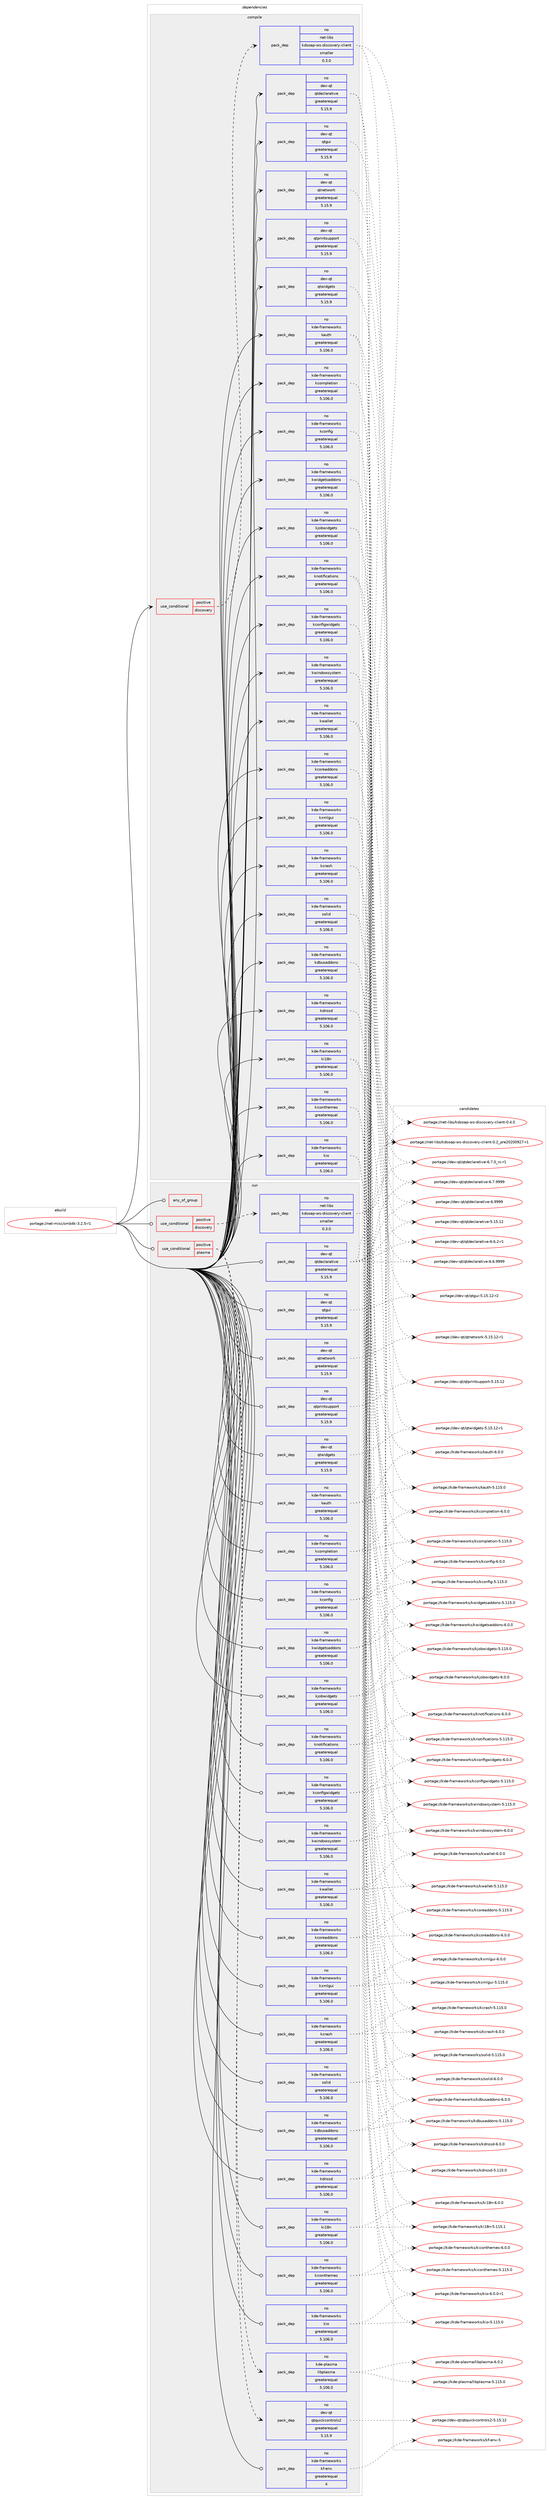 digraph prolog {

# *************
# Graph options
# *************

newrank=true;
concentrate=true;
compound=true;
graph [rankdir=LR,fontname=Helvetica,fontsize=10,ranksep=1.5];#, ranksep=2.5, nodesep=0.2];
edge  [arrowhead=vee];
node  [fontname=Helvetica,fontsize=10];

# **********
# The ebuild
# **********

subgraph cluster_leftcol {
color=gray;
rank=same;
label=<<i>ebuild</i>>;
id [label="portage://net-misc/smb4k-3.2.5-r1", color=red, width=4, href="../net-misc/smb4k-3.2.5-r1.svg"];
}

# ****************
# The dependencies
# ****************

subgraph cluster_midcol {
color=gray;
label=<<i>dependencies</i>>;
subgraph cluster_compile {
fillcolor="#eeeeee";
style=filled;
label=<<i>compile</i>>;
subgraph cond1598 {
dependency2333 [label=<<TABLE BORDER="0" CELLBORDER="1" CELLSPACING="0" CELLPADDING="4"><TR><TD ROWSPAN="3" CELLPADDING="10">use_conditional</TD></TR><TR><TD>positive</TD></TR><TR><TD>discovery</TD></TR></TABLE>>, shape=none, color=red];
# *** BEGIN UNKNOWN DEPENDENCY TYPE (TODO) ***
# dependency2333 -> package_dependency(portage://net-misc/smb4k-3.2.5-r1,install,no,net-libs,kdsoap,none,[,,],any_same_slot,[use(enable(qt5),positive)])
# *** END UNKNOWN DEPENDENCY TYPE (TODO) ***

subgraph pack699 {
dependency2334 [label=<<TABLE BORDER="0" CELLBORDER="1" CELLSPACING="0" CELLPADDING="4" WIDTH="220"><TR><TD ROWSPAN="6" CELLPADDING="30">pack_dep</TD></TR><TR><TD WIDTH="110">no</TD></TR><TR><TD>net-libs</TD></TR><TR><TD>kdsoap-ws-discovery-client</TD></TR><TR><TD>smaller</TD></TR><TR><TD>0.3.0</TD></TR></TABLE>>, shape=none, color=blue];
}
dependency2333:e -> dependency2334:w [weight=20,style="dashed",arrowhead="vee"];
}
id:e -> dependency2333:w [weight=20,style="solid",arrowhead="vee"];
# *** BEGIN UNKNOWN DEPENDENCY TYPE (TODO) ***
# id -> package_dependency(portage://net-misc/smb4k-3.2.5-r1,install,no,dev-qt,qtcore,none,[,,],[slot(5)],[])
# *** END UNKNOWN DEPENDENCY TYPE (TODO) ***

subgraph pack700 {
dependency2335 [label=<<TABLE BORDER="0" CELLBORDER="1" CELLSPACING="0" CELLPADDING="4" WIDTH="220"><TR><TD ROWSPAN="6" CELLPADDING="30">pack_dep</TD></TR><TR><TD WIDTH="110">no</TD></TR><TR><TD>dev-qt</TD></TR><TR><TD>qtdeclarative</TD></TR><TR><TD>greaterequal</TD></TR><TR><TD>5.15.9</TD></TR></TABLE>>, shape=none, color=blue];
}
id:e -> dependency2335:w [weight=20,style="solid",arrowhead="vee"];
subgraph pack701 {
dependency2336 [label=<<TABLE BORDER="0" CELLBORDER="1" CELLSPACING="0" CELLPADDING="4" WIDTH="220"><TR><TD ROWSPAN="6" CELLPADDING="30">pack_dep</TD></TR><TR><TD WIDTH="110">no</TD></TR><TR><TD>dev-qt</TD></TR><TR><TD>qtgui</TD></TR><TR><TD>greaterequal</TD></TR><TR><TD>5.15.9</TD></TR></TABLE>>, shape=none, color=blue];
}
id:e -> dependency2336:w [weight=20,style="solid",arrowhead="vee"];
subgraph pack702 {
dependency2337 [label=<<TABLE BORDER="0" CELLBORDER="1" CELLSPACING="0" CELLPADDING="4" WIDTH="220"><TR><TD ROWSPAN="6" CELLPADDING="30">pack_dep</TD></TR><TR><TD WIDTH="110">no</TD></TR><TR><TD>dev-qt</TD></TR><TR><TD>qtnetwork</TD></TR><TR><TD>greaterequal</TD></TR><TR><TD>5.15.9</TD></TR></TABLE>>, shape=none, color=blue];
}
id:e -> dependency2337:w [weight=20,style="solid",arrowhead="vee"];
subgraph pack703 {
dependency2338 [label=<<TABLE BORDER="0" CELLBORDER="1" CELLSPACING="0" CELLPADDING="4" WIDTH="220"><TR><TD ROWSPAN="6" CELLPADDING="30">pack_dep</TD></TR><TR><TD WIDTH="110">no</TD></TR><TR><TD>dev-qt</TD></TR><TR><TD>qtprintsupport</TD></TR><TR><TD>greaterequal</TD></TR><TR><TD>5.15.9</TD></TR></TABLE>>, shape=none, color=blue];
}
id:e -> dependency2338:w [weight=20,style="solid",arrowhead="vee"];
subgraph pack704 {
dependency2339 [label=<<TABLE BORDER="0" CELLBORDER="1" CELLSPACING="0" CELLPADDING="4" WIDTH="220"><TR><TD ROWSPAN="6" CELLPADDING="30">pack_dep</TD></TR><TR><TD WIDTH="110">no</TD></TR><TR><TD>dev-qt</TD></TR><TR><TD>qtwidgets</TD></TR><TR><TD>greaterequal</TD></TR><TR><TD>5.15.9</TD></TR></TABLE>>, shape=none, color=blue];
}
id:e -> dependency2339:w [weight=20,style="solid",arrowhead="vee"];
subgraph pack705 {
dependency2340 [label=<<TABLE BORDER="0" CELLBORDER="1" CELLSPACING="0" CELLPADDING="4" WIDTH="220"><TR><TD ROWSPAN="6" CELLPADDING="30">pack_dep</TD></TR><TR><TD WIDTH="110">no</TD></TR><TR><TD>kde-frameworks</TD></TR><TR><TD>kauth</TD></TR><TR><TD>greaterequal</TD></TR><TR><TD>5.106.0</TD></TR></TABLE>>, shape=none, color=blue];
}
id:e -> dependency2340:w [weight=20,style="solid",arrowhead="vee"];
subgraph pack706 {
dependency2341 [label=<<TABLE BORDER="0" CELLBORDER="1" CELLSPACING="0" CELLPADDING="4" WIDTH="220"><TR><TD ROWSPAN="6" CELLPADDING="30">pack_dep</TD></TR><TR><TD WIDTH="110">no</TD></TR><TR><TD>kde-frameworks</TD></TR><TR><TD>kcompletion</TD></TR><TR><TD>greaterequal</TD></TR><TR><TD>5.106.0</TD></TR></TABLE>>, shape=none, color=blue];
}
id:e -> dependency2341:w [weight=20,style="solid",arrowhead="vee"];
subgraph pack707 {
dependency2342 [label=<<TABLE BORDER="0" CELLBORDER="1" CELLSPACING="0" CELLPADDING="4" WIDTH="220"><TR><TD ROWSPAN="6" CELLPADDING="30">pack_dep</TD></TR><TR><TD WIDTH="110">no</TD></TR><TR><TD>kde-frameworks</TD></TR><TR><TD>kconfig</TD></TR><TR><TD>greaterequal</TD></TR><TR><TD>5.106.0</TD></TR></TABLE>>, shape=none, color=blue];
}
id:e -> dependency2342:w [weight=20,style="solid",arrowhead="vee"];
subgraph pack708 {
dependency2343 [label=<<TABLE BORDER="0" CELLBORDER="1" CELLSPACING="0" CELLPADDING="4" WIDTH="220"><TR><TD ROWSPAN="6" CELLPADDING="30">pack_dep</TD></TR><TR><TD WIDTH="110">no</TD></TR><TR><TD>kde-frameworks</TD></TR><TR><TD>kconfigwidgets</TD></TR><TR><TD>greaterequal</TD></TR><TR><TD>5.106.0</TD></TR></TABLE>>, shape=none, color=blue];
}
id:e -> dependency2343:w [weight=20,style="solid",arrowhead="vee"];
subgraph pack709 {
dependency2344 [label=<<TABLE BORDER="0" CELLBORDER="1" CELLSPACING="0" CELLPADDING="4" WIDTH="220"><TR><TD ROWSPAN="6" CELLPADDING="30">pack_dep</TD></TR><TR><TD WIDTH="110">no</TD></TR><TR><TD>kde-frameworks</TD></TR><TR><TD>kcoreaddons</TD></TR><TR><TD>greaterequal</TD></TR><TR><TD>5.106.0</TD></TR></TABLE>>, shape=none, color=blue];
}
id:e -> dependency2344:w [weight=20,style="solid",arrowhead="vee"];
subgraph pack710 {
dependency2345 [label=<<TABLE BORDER="0" CELLBORDER="1" CELLSPACING="0" CELLPADDING="4" WIDTH="220"><TR><TD ROWSPAN="6" CELLPADDING="30">pack_dep</TD></TR><TR><TD WIDTH="110">no</TD></TR><TR><TD>kde-frameworks</TD></TR><TR><TD>kcrash</TD></TR><TR><TD>greaterequal</TD></TR><TR><TD>5.106.0</TD></TR></TABLE>>, shape=none, color=blue];
}
id:e -> dependency2345:w [weight=20,style="solid",arrowhead="vee"];
subgraph pack711 {
dependency2346 [label=<<TABLE BORDER="0" CELLBORDER="1" CELLSPACING="0" CELLPADDING="4" WIDTH="220"><TR><TD ROWSPAN="6" CELLPADDING="30">pack_dep</TD></TR><TR><TD WIDTH="110">no</TD></TR><TR><TD>kde-frameworks</TD></TR><TR><TD>kdbusaddons</TD></TR><TR><TD>greaterequal</TD></TR><TR><TD>5.106.0</TD></TR></TABLE>>, shape=none, color=blue];
}
id:e -> dependency2346:w [weight=20,style="solid",arrowhead="vee"];
subgraph pack712 {
dependency2347 [label=<<TABLE BORDER="0" CELLBORDER="1" CELLSPACING="0" CELLPADDING="4" WIDTH="220"><TR><TD ROWSPAN="6" CELLPADDING="30">pack_dep</TD></TR><TR><TD WIDTH="110">no</TD></TR><TR><TD>kde-frameworks</TD></TR><TR><TD>kdnssd</TD></TR><TR><TD>greaterequal</TD></TR><TR><TD>5.106.0</TD></TR></TABLE>>, shape=none, color=blue];
}
id:e -> dependency2347:w [weight=20,style="solid",arrowhead="vee"];
subgraph pack713 {
dependency2348 [label=<<TABLE BORDER="0" CELLBORDER="1" CELLSPACING="0" CELLPADDING="4" WIDTH="220"><TR><TD ROWSPAN="6" CELLPADDING="30">pack_dep</TD></TR><TR><TD WIDTH="110">no</TD></TR><TR><TD>kde-frameworks</TD></TR><TR><TD>ki18n</TD></TR><TR><TD>greaterequal</TD></TR><TR><TD>5.106.0</TD></TR></TABLE>>, shape=none, color=blue];
}
id:e -> dependency2348:w [weight=20,style="solid",arrowhead="vee"];
subgraph pack714 {
dependency2349 [label=<<TABLE BORDER="0" CELLBORDER="1" CELLSPACING="0" CELLPADDING="4" WIDTH="220"><TR><TD ROWSPAN="6" CELLPADDING="30">pack_dep</TD></TR><TR><TD WIDTH="110">no</TD></TR><TR><TD>kde-frameworks</TD></TR><TR><TD>kiconthemes</TD></TR><TR><TD>greaterequal</TD></TR><TR><TD>5.106.0</TD></TR></TABLE>>, shape=none, color=blue];
}
id:e -> dependency2349:w [weight=20,style="solid",arrowhead="vee"];
subgraph pack715 {
dependency2350 [label=<<TABLE BORDER="0" CELLBORDER="1" CELLSPACING="0" CELLPADDING="4" WIDTH="220"><TR><TD ROWSPAN="6" CELLPADDING="30">pack_dep</TD></TR><TR><TD WIDTH="110">no</TD></TR><TR><TD>kde-frameworks</TD></TR><TR><TD>kio</TD></TR><TR><TD>greaterequal</TD></TR><TR><TD>5.106.0</TD></TR></TABLE>>, shape=none, color=blue];
}
id:e -> dependency2350:w [weight=20,style="solid",arrowhead="vee"];
subgraph pack716 {
dependency2351 [label=<<TABLE BORDER="0" CELLBORDER="1" CELLSPACING="0" CELLPADDING="4" WIDTH="220"><TR><TD ROWSPAN="6" CELLPADDING="30">pack_dep</TD></TR><TR><TD WIDTH="110">no</TD></TR><TR><TD>kde-frameworks</TD></TR><TR><TD>kjobwidgets</TD></TR><TR><TD>greaterequal</TD></TR><TR><TD>5.106.0</TD></TR></TABLE>>, shape=none, color=blue];
}
id:e -> dependency2351:w [weight=20,style="solid",arrowhead="vee"];
subgraph pack717 {
dependency2352 [label=<<TABLE BORDER="0" CELLBORDER="1" CELLSPACING="0" CELLPADDING="4" WIDTH="220"><TR><TD ROWSPAN="6" CELLPADDING="30">pack_dep</TD></TR><TR><TD WIDTH="110">no</TD></TR><TR><TD>kde-frameworks</TD></TR><TR><TD>knotifications</TD></TR><TR><TD>greaterequal</TD></TR><TR><TD>5.106.0</TD></TR></TABLE>>, shape=none, color=blue];
}
id:e -> dependency2352:w [weight=20,style="solid",arrowhead="vee"];
subgraph pack718 {
dependency2353 [label=<<TABLE BORDER="0" CELLBORDER="1" CELLSPACING="0" CELLPADDING="4" WIDTH="220"><TR><TD ROWSPAN="6" CELLPADDING="30">pack_dep</TD></TR><TR><TD WIDTH="110">no</TD></TR><TR><TD>kde-frameworks</TD></TR><TR><TD>kwallet</TD></TR><TR><TD>greaterequal</TD></TR><TR><TD>5.106.0</TD></TR></TABLE>>, shape=none, color=blue];
}
id:e -> dependency2353:w [weight=20,style="solid",arrowhead="vee"];
subgraph pack719 {
dependency2354 [label=<<TABLE BORDER="0" CELLBORDER="1" CELLSPACING="0" CELLPADDING="4" WIDTH="220"><TR><TD ROWSPAN="6" CELLPADDING="30">pack_dep</TD></TR><TR><TD WIDTH="110">no</TD></TR><TR><TD>kde-frameworks</TD></TR><TR><TD>kwidgetsaddons</TD></TR><TR><TD>greaterequal</TD></TR><TR><TD>5.106.0</TD></TR></TABLE>>, shape=none, color=blue];
}
id:e -> dependency2354:w [weight=20,style="solid",arrowhead="vee"];
subgraph pack720 {
dependency2355 [label=<<TABLE BORDER="0" CELLBORDER="1" CELLSPACING="0" CELLPADDING="4" WIDTH="220"><TR><TD ROWSPAN="6" CELLPADDING="30">pack_dep</TD></TR><TR><TD WIDTH="110">no</TD></TR><TR><TD>kde-frameworks</TD></TR><TR><TD>kwindowsystem</TD></TR><TR><TD>greaterequal</TD></TR><TR><TD>5.106.0</TD></TR></TABLE>>, shape=none, color=blue];
}
id:e -> dependency2355:w [weight=20,style="solid",arrowhead="vee"];
subgraph pack721 {
dependency2356 [label=<<TABLE BORDER="0" CELLBORDER="1" CELLSPACING="0" CELLPADDING="4" WIDTH="220"><TR><TD ROWSPAN="6" CELLPADDING="30">pack_dep</TD></TR><TR><TD WIDTH="110">no</TD></TR><TR><TD>kde-frameworks</TD></TR><TR><TD>kxmlgui</TD></TR><TR><TD>greaterequal</TD></TR><TR><TD>5.106.0</TD></TR></TABLE>>, shape=none, color=blue];
}
id:e -> dependency2356:w [weight=20,style="solid",arrowhead="vee"];
subgraph pack722 {
dependency2357 [label=<<TABLE BORDER="0" CELLBORDER="1" CELLSPACING="0" CELLPADDING="4" WIDTH="220"><TR><TD ROWSPAN="6" CELLPADDING="30">pack_dep</TD></TR><TR><TD WIDTH="110">no</TD></TR><TR><TD>kde-frameworks</TD></TR><TR><TD>solid</TD></TR><TR><TD>greaterequal</TD></TR><TR><TD>5.106.0</TD></TR></TABLE>>, shape=none, color=blue];
}
id:e -> dependency2357:w [weight=20,style="solid",arrowhead="vee"];
# *** BEGIN UNKNOWN DEPENDENCY TYPE (TODO) ***
# id -> package_dependency(portage://net-misc/smb4k-3.2.5-r1,install,no,net-fs,samba,none,[,,],[],[use(enable(cups),none)])
# *** END UNKNOWN DEPENDENCY TYPE (TODO) ***

}
subgraph cluster_compileandrun {
fillcolor="#eeeeee";
style=filled;
label=<<i>compile and run</i>>;
}
subgraph cluster_run {
fillcolor="#eeeeee";
style=filled;
label=<<i>run</i>>;
subgraph any37 {
dependency2358 [label=<<TABLE BORDER="0" CELLBORDER="1" CELLSPACING="0" CELLPADDING="4"><TR><TD CELLPADDING="10">any_of_group</TD></TR></TABLE>>, shape=none, color=red];# *** BEGIN UNKNOWN DEPENDENCY TYPE (TODO) ***
# dependency2358 -> package_dependency(portage://net-misc/smb4k-3.2.5-r1,run,no,kde-frameworks,breeze-icons,none,[,,],any_different_slot,[])
# *** END UNKNOWN DEPENDENCY TYPE (TODO) ***

# *** BEGIN UNKNOWN DEPENDENCY TYPE (TODO) ***
# dependency2358 -> package_dependency(portage://net-misc/smb4k-3.2.5-r1,run,no,kde-frameworks,oxygen-icons,none,[,,],any_different_slot,[])
# *** END UNKNOWN DEPENDENCY TYPE (TODO) ***

}
id:e -> dependency2358:w [weight=20,style="solid",arrowhead="odot"];
subgraph cond1599 {
dependency2359 [label=<<TABLE BORDER="0" CELLBORDER="1" CELLSPACING="0" CELLPADDING="4"><TR><TD ROWSPAN="3" CELLPADDING="10">use_conditional</TD></TR><TR><TD>positive</TD></TR><TR><TD>discovery</TD></TR></TABLE>>, shape=none, color=red];
# *** BEGIN UNKNOWN DEPENDENCY TYPE (TODO) ***
# dependency2359 -> package_dependency(portage://net-misc/smb4k-3.2.5-r1,run,no,net-libs,kdsoap,none,[,,],any_same_slot,[use(enable(qt5),positive)])
# *** END UNKNOWN DEPENDENCY TYPE (TODO) ***

subgraph pack723 {
dependency2360 [label=<<TABLE BORDER="0" CELLBORDER="1" CELLSPACING="0" CELLPADDING="4" WIDTH="220"><TR><TD ROWSPAN="6" CELLPADDING="30">pack_dep</TD></TR><TR><TD WIDTH="110">no</TD></TR><TR><TD>net-libs</TD></TR><TR><TD>kdsoap-ws-discovery-client</TD></TR><TR><TD>smaller</TD></TR><TR><TD>0.3.0</TD></TR></TABLE>>, shape=none, color=blue];
}
dependency2359:e -> dependency2360:w [weight=20,style="dashed",arrowhead="vee"];
}
id:e -> dependency2359:w [weight=20,style="solid",arrowhead="odot"];
subgraph cond1600 {
dependency2361 [label=<<TABLE BORDER="0" CELLBORDER="1" CELLSPACING="0" CELLPADDING="4"><TR><TD ROWSPAN="3" CELLPADDING="10">use_conditional</TD></TR><TR><TD>positive</TD></TR><TR><TD>plasma</TD></TR></TABLE>>, shape=none, color=red];
subgraph pack724 {
dependency2362 [label=<<TABLE BORDER="0" CELLBORDER="1" CELLSPACING="0" CELLPADDING="4" WIDTH="220"><TR><TD ROWSPAN="6" CELLPADDING="30">pack_dep</TD></TR><TR><TD WIDTH="110">no</TD></TR><TR><TD>dev-qt</TD></TR><TR><TD>qtquickcontrols2</TD></TR><TR><TD>greaterequal</TD></TR><TR><TD>5.15.9</TD></TR></TABLE>>, shape=none, color=blue];
}
dependency2361:e -> dependency2362:w [weight=20,style="dashed",arrowhead="vee"];
subgraph pack725 {
dependency2363 [label=<<TABLE BORDER="0" CELLBORDER="1" CELLSPACING="0" CELLPADDING="4" WIDTH="220"><TR><TD ROWSPAN="6" CELLPADDING="30">pack_dep</TD></TR><TR><TD WIDTH="110">no</TD></TR><TR><TD>kde-plasma</TD></TR><TR><TD>libplasma</TD></TR><TR><TD>greaterequal</TD></TR><TR><TD>5.106.0</TD></TR></TABLE>>, shape=none, color=blue];
}
dependency2361:e -> dependency2363:w [weight=20,style="dashed",arrowhead="vee"];
}
id:e -> dependency2361:w [weight=20,style="solid",arrowhead="odot"];
# *** BEGIN UNKNOWN DEPENDENCY TYPE (TODO) ***
# id -> package_dependency(portage://net-misc/smb4k-3.2.5-r1,run,no,dev-qt,qtcore,none,[,,],[slot(5)],[])
# *** END UNKNOWN DEPENDENCY TYPE (TODO) ***

subgraph pack726 {
dependency2364 [label=<<TABLE BORDER="0" CELLBORDER="1" CELLSPACING="0" CELLPADDING="4" WIDTH="220"><TR><TD ROWSPAN="6" CELLPADDING="30">pack_dep</TD></TR><TR><TD WIDTH="110">no</TD></TR><TR><TD>dev-qt</TD></TR><TR><TD>qtdeclarative</TD></TR><TR><TD>greaterequal</TD></TR><TR><TD>5.15.9</TD></TR></TABLE>>, shape=none, color=blue];
}
id:e -> dependency2364:w [weight=20,style="solid",arrowhead="odot"];
subgraph pack727 {
dependency2365 [label=<<TABLE BORDER="0" CELLBORDER="1" CELLSPACING="0" CELLPADDING="4" WIDTH="220"><TR><TD ROWSPAN="6" CELLPADDING="30">pack_dep</TD></TR><TR><TD WIDTH="110">no</TD></TR><TR><TD>dev-qt</TD></TR><TR><TD>qtgui</TD></TR><TR><TD>greaterequal</TD></TR><TR><TD>5.15.9</TD></TR></TABLE>>, shape=none, color=blue];
}
id:e -> dependency2365:w [weight=20,style="solid",arrowhead="odot"];
subgraph pack728 {
dependency2366 [label=<<TABLE BORDER="0" CELLBORDER="1" CELLSPACING="0" CELLPADDING="4" WIDTH="220"><TR><TD ROWSPAN="6" CELLPADDING="30">pack_dep</TD></TR><TR><TD WIDTH="110">no</TD></TR><TR><TD>dev-qt</TD></TR><TR><TD>qtnetwork</TD></TR><TR><TD>greaterequal</TD></TR><TR><TD>5.15.9</TD></TR></TABLE>>, shape=none, color=blue];
}
id:e -> dependency2366:w [weight=20,style="solid",arrowhead="odot"];
subgraph pack729 {
dependency2367 [label=<<TABLE BORDER="0" CELLBORDER="1" CELLSPACING="0" CELLPADDING="4" WIDTH="220"><TR><TD ROWSPAN="6" CELLPADDING="30">pack_dep</TD></TR><TR><TD WIDTH="110">no</TD></TR><TR><TD>dev-qt</TD></TR><TR><TD>qtprintsupport</TD></TR><TR><TD>greaterequal</TD></TR><TR><TD>5.15.9</TD></TR></TABLE>>, shape=none, color=blue];
}
id:e -> dependency2367:w [weight=20,style="solid",arrowhead="odot"];
subgraph pack730 {
dependency2368 [label=<<TABLE BORDER="0" CELLBORDER="1" CELLSPACING="0" CELLPADDING="4" WIDTH="220"><TR><TD ROWSPAN="6" CELLPADDING="30">pack_dep</TD></TR><TR><TD WIDTH="110">no</TD></TR><TR><TD>dev-qt</TD></TR><TR><TD>qtwidgets</TD></TR><TR><TD>greaterequal</TD></TR><TR><TD>5.15.9</TD></TR></TABLE>>, shape=none, color=blue];
}
id:e -> dependency2368:w [weight=20,style="solid",arrowhead="odot"];
subgraph pack731 {
dependency2369 [label=<<TABLE BORDER="0" CELLBORDER="1" CELLSPACING="0" CELLPADDING="4" WIDTH="220"><TR><TD ROWSPAN="6" CELLPADDING="30">pack_dep</TD></TR><TR><TD WIDTH="110">no</TD></TR><TR><TD>kde-frameworks</TD></TR><TR><TD>kauth</TD></TR><TR><TD>greaterequal</TD></TR><TR><TD>5.106.0</TD></TR></TABLE>>, shape=none, color=blue];
}
id:e -> dependency2369:w [weight=20,style="solid",arrowhead="odot"];
subgraph pack732 {
dependency2370 [label=<<TABLE BORDER="0" CELLBORDER="1" CELLSPACING="0" CELLPADDING="4" WIDTH="220"><TR><TD ROWSPAN="6" CELLPADDING="30">pack_dep</TD></TR><TR><TD WIDTH="110">no</TD></TR><TR><TD>kde-frameworks</TD></TR><TR><TD>kcompletion</TD></TR><TR><TD>greaterequal</TD></TR><TR><TD>5.106.0</TD></TR></TABLE>>, shape=none, color=blue];
}
id:e -> dependency2370:w [weight=20,style="solid",arrowhead="odot"];
subgraph pack733 {
dependency2371 [label=<<TABLE BORDER="0" CELLBORDER="1" CELLSPACING="0" CELLPADDING="4" WIDTH="220"><TR><TD ROWSPAN="6" CELLPADDING="30">pack_dep</TD></TR><TR><TD WIDTH="110">no</TD></TR><TR><TD>kde-frameworks</TD></TR><TR><TD>kconfig</TD></TR><TR><TD>greaterequal</TD></TR><TR><TD>5.106.0</TD></TR></TABLE>>, shape=none, color=blue];
}
id:e -> dependency2371:w [weight=20,style="solid",arrowhead="odot"];
subgraph pack734 {
dependency2372 [label=<<TABLE BORDER="0" CELLBORDER="1" CELLSPACING="0" CELLPADDING="4" WIDTH="220"><TR><TD ROWSPAN="6" CELLPADDING="30">pack_dep</TD></TR><TR><TD WIDTH="110">no</TD></TR><TR><TD>kde-frameworks</TD></TR><TR><TD>kconfigwidgets</TD></TR><TR><TD>greaterequal</TD></TR><TR><TD>5.106.0</TD></TR></TABLE>>, shape=none, color=blue];
}
id:e -> dependency2372:w [weight=20,style="solid",arrowhead="odot"];
subgraph pack735 {
dependency2373 [label=<<TABLE BORDER="0" CELLBORDER="1" CELLSPACING="0" CELLPADDING="4" WIDTH="220"><TR><TD ROWSPAN="6" CELLPADDING="30">pack_dep</TD></TR><TR><TD WIDTH="110">no</TD></TR><TR><TD>kde-frameworks</TD></TR><TR><TD>kcoreaddons</TD></TR><TR><TD>greaterequal</TD></TR><TR><TD>5.106.0</TD></TR></TABLE>>, shape=none, color=blue];
}
id:e -> dependency2373:w [weight=20,style="solid",arrowhead="odot"];
subgraph pack736 {
dependency2374 [label=<<TABLE BORDER="0" CELLBORDER="1" CELLSPACING="0" CELLPADDING="4" WIDTH="220"><TR><TD ROWSPAN="6" CELLPADDING="30">pack_dep</TD></TR><TR><TD WIDTH="110">no</TD></TR><TR><TD>kde-frameworks</TD></TR><TR><TD>kcrash</TD></TR><TR><TD>greaterequal</TD></TR><TR><TD>5.106.0</TD></TR></TABLE>>, shape=none, color=blue];
}
id:e -> dependency2374:w [weight=20,style="solid",arrowhead="odot"];
subgraph pack737 {
dependency2375 [label=<<TABLE BORDER="0" CELLBORDER="1" CELLSPACING="0" CELLPADDING="4" WIDTH="220"><TR><TD ROWSPAN="6" CELLPADDING="30">pack_dep</TD></TR><TR><TD WIDTH="110">no</TD></TR><TR><TD>kde-frameworks</TD></TR><TR><TD>kdbusaddons</TD></TR><TR><TD>greaterequal</TD></TR><TR><TD>5.106.0</TD></TR></TABLE>>, shape=none, color=blue];
}
id:e -> dependency2375:w [weight=20,style="solid",arrowhead="odot"];
subgraph pack738 {
dependency2376 [label=<<TABLE BORDER="0" CELLBORDER="1" CELLSPACING="0" CELLPADDING="4" WIDTH="220"><TR><TD ROWSPAN="6" CELLPADDING="30">pack_dep</TD></TR><TR><TD WIDTH="110">no</TD></TR><TR><TD>kde-frameworks</TD></TR><TR><TD>kdnssd</TD></TR><TR><TD>greaterequal</TD></TR><TR><TD>5.106.0</TD></TR></TABLE>>, shape=none, color=blue];
}
id:e -> dependency2376:w [weight=20,style="solid",arrowhead="odot"];
subgraph pack739 {
dependency2377 [label=<<TABLE BORDER="0" CELLBORDER="1" CELLSPACING="0" CELLPADDING="4" WIDTH="220"><TR><TD ROWSPAN="6" CELLPADDING="30">pack_dep</TD></TR><TR><TD WIDTH="110">no</TD></TR><TR><TD>kde-frameworks</TD></TR><TR><TD>kf-env</TD></TR><TR><TD>greaterequal</TD></TR><TR><TD>4</TD></TR></TABLE>>, shape=none, color=blue];
}
id:e -> dependency2377:w [weight=20,style="solid",arrowhead="odot"];
subgraph pack740 {
dependency2378 [label=<<TABLE BORDER="0" CELLBORDER="1" CELLSPACING="0" CELLPADDING="4" WIDTH="220"><TR><TD ROWSPAN="6" CELLPADDING="30">pack_dep</TD></TR><TR><TD WIDTH="110">no</TD></TR><TR><TD>kde-frameworks</TD></TR><TR><TD>ki18n</TD></TR><TR><TD>greaterequal</TD></TR><TR><TD>5.106.0</TD></TR></TABLE>>, shape=none, color=blue];
}
id:e -> dependency2378:w [weight=20,style="solid",arrowhead="odot"];
subgraph pack741 {
dependency2379 [label=<<TABLE BORDER="0" CELLBORDER="1" CELLSPACING="0" CELLPADDING="4" WIDTH="220"><TR><TD ROWSPAN="6" CELLPADDING="30">pack_dep</TD></TR><TR><TD WIDTH="110">no</TD></TR><TR><TD>kde-frameworks</TD></TR><TR><TD>kiconthemes</TD></TR><TR><TD>greaterequal</TD></TR><TR><TD>5.106.0</TD></TR></TABLE>>, shape=none, color=blue];
}
id:e -> dependency2379:w [weight=20,style="solid",arrowhead="odot"];
subgraph pack742 {
dependency2380 [label=<<TABLE BORDER="0" CELLBORDER="1" CELLSPACING="0" CELLPADDING="4" WIDTH="220"><TR><TD ROWSPAN="6" CELLPADDING="30">pack_dep</TD></TR><TR><TD WIDTH="110">no</TD></TR><TR><TD>kde-frameworks</TD></TR><TR><TD>kio</TD></TR><TR><TD>greaterequal</TD></TR><TR><TD>5.106.0</TD></TR></TABLE>>, shape=none, color=blue];
}
id:e -> dependency2380:w [weight=20,style="solid",arrowhead="odot"];
subgraph pack743 {
dependency2381 [label=<<TABLE BORDER="0" CELLBORDER="1" CELLSPACING="0" CELLPADDING="4" WIDTH="220"><TR><TD ROWSPAN="6" CELLPADDING="30">pack_dep</TD></TR><TR><TD WIDTH="110">no</TD></TR><TR><TD>kde-frameworks</TD></TR><TR><TD>kjobwidgets</TD></TR><TR><TD>greaterequal</TD></TR><TR><TD>5.106.0</TD></TR></TABLE>>, shape=none, color=blue];
}
id:e -> dependency2381:w [weight=20,style="solid",arrowhead="odot"];
subgraph pack744 {
dependency2382 [label=<<TABLE BORDER="0" CELLBORDER="1" CELLSPACING="0" CELLPADDING="4" WIDTH="220"><TR><TD ROWSPAN="6" CELLPADDING="30">pack_dep</TD></TR><TR><TD WIDTH="110">no</TD></TR><TR><TD>kde-frameworks</TD></TR><TR><TD>knotifications</TD></TR><TR><TD>greaterequal</TD></TR><TR><TD>5.106.0</TD></TR></TABLE>>, shape=none, color=blue];
}
id:e -> dependency2382:w [weight=20,style="solid",arrowhead="odot"];
subgraph pack745 {
dependency2383 [label=<<TABLE BORDER="0" CELLBORDER="1" CELLSPACING="0" CELLPADDING="4" WIDTH="220"><TR><TD ROWSPAN="6" CELLPADDING="30">pack_dep</TD></TR><TR><TD WIDTH="110">no</TD></TR><TR><TD>kde-frameworks</TD></TR><TR><TD>kwallet</TD></TR><TR><TD>greaterequal</TD></TR><TR><TD>5.106.0</TD></TR></TABLE>>, shape=none, color=blue];
}
id:e -> dependency2383:w [weight=20,style="solid",arrowhead="odot"];
subgraph pack746 {
dependency2384 [label=<<TABLE BORDER="0" CELLBORDER="1" CELLSPACING="0" CELLPADDING="4" WIDTH="220"><TR><TD ROWSPAN="6" CELLPADDING="30">pack_dep</TD></TR><TR><TD WIDTH="110">no</TD></TR><TR><TD>kde-frameworks</TD></TR><TR><TD>kwidgetsaddons</TD></TR><TR><TD>greaterequal</TD></TR><TR><TD>5.106.0</TD></TR></TABLE>>, shape=none, color=blue];
}
id:e -> dependency2384:w [weight=20,style="solid",arrowhead="odot"];
subgraph pack747 {
dependency2385 [label=<<TABLE BORDER="0" CELLBORDER="1" CELLSPACING="0" CELLPADDING="4" WIDTH="220"><TR><TD ROWSPAN="6" CELLPADDING="30">pack_dep</TD></TR><TR><TD WIDTH="110">no</TD></TR><TR><TD>kde-frameworks</TD></TR><TR><TD>kwindowsystem</TD></TR><TR><TD>greaterequal</TD></TR><TR><TD>5.106.0</TD></TR></TABLE>>, shape=none, color=blue];
}
id:e -> dependency2385:w [weight=20,style="solid",arrowhead="odot"];
subgraph pack748 {
dependency2386 [label=<<TABLE BORDER="0" CELLBORDER="1" CELLSPACING="0" CELLPADDING="4" WIDTH="220"><TR><TD ROWSPAN="6" CELLPADDING="30">pack_dep</TD></TR><TR><TD WIDTH="110">no</TD></TR><TR><TD>kde-frameworks</TD></TR><TR><TD>kxmlgui</TD></TR><TR><TD>greaterequal</TD></TR><TR><TD>5.106.0</TD></TR></TABLE>>, shape=none, color=blue];
}
id:e -> dependency2386:w [weight=20,style="solid",arrowhead="odot"];
subgraph pack749 {
dependency2387 [label=<<TABLE BORDER="0" CELLBORDER="1" CELLSPACING="0" CELLPADDING="4" WIDTH="220"><TR><TD ROWSPAN="6" CELLPADDING="30">pack_dep</TD></TR><TR><TD WIDTH="110">no</TD></TR><TR><TD>kde-frameworks</TD></TR><TR><TD>solid</TD></TR><TR><TD>greaterequal</TD></TR><TR><TD>5.106.0</TD></TR></TABLE>>, shape=none, color=blue];
}
id:e -> dependency2387:w [weight=20,style="solid",arrowhead="odot"];
# *** BEGIN UNKNOWN DEPENDENCY TYPE (TODO) ***
# id -> package_dependency(portage://net-misc/smb4k-3.2.5-r1,run,no,net-fs,samba,none,[,,],[],[use(enable(cups),none)])
# *** END UNKNOWN DEPENDENCY TYPE (TODO) ***

}
}

# **************
# The candidates
# **************

subgraph cluster_choices {
rank=same;
color=gray;
label=<<i>candidates</i>>;

subgraph choice699 {
color=black;
nodesep=1;
choice110101116451081059811547107100115111971124511911545100105115991111181011141214599108105101110116454846509511211410150485048485750554511449 [label="portage://net-libs/kdsoap-ws-discovery-client-0.2_pre20200927-r1", color=red, width=4,href="../net-libs/kdsoap-ws-discovery-client-0.2_pre20200927-r1.svg"];
choice110101116451081059811547107100115111971124511911545100105115991111181011141214599108105101110116454846524648 [label="portage://net-libs/kdsoap-ws-discovery-client-0.4.0", color=red, width=4,href="../net-libs/kdsoap-ws-discovery-client-0.4.0.svg"];
dependency2334:e -> choice110101116451081059811547107100115111971124511911545100105115991111181011141214599108105101110116454846509511211410150485048485750554511449:w [style=dotted,weight="100"];
dependency2334:e -> choice110101116451081059811547107100115111971124511911545100105115991111181011141214599108105101110116454846524648:w [style=dotted,weight="100"];
}
subgraph choice700 {
color=black;
nodesep=1;
choice10010111845113116471131161001019910897114971161051181014553464953464950 [label="portage://dev-qt/qtdeclarative-5.15.12", color=red, width=4,href="../dev-qt/qtdeclarative-5.15.12.svg"];
choice10010111845113116471131161001019910897114971161051181014554465446504511449 [label="portage://dev-qt/qtdeclarative-6.6.2-r1", color=red, width=4,href="../dev-qt/qtdeclarative-6.6.2-r1.svg"];
choice1001011184511311647113116100101991089711497116105118101455446544657575757 [label="portage://dev-qt/qtdeclarative-6.6.9999", color=red, width=4,href="../dev-qt/qtdeclarative-6.6.9999.svg"];
choice100101118451131164711311610010199108971149711610511810145544655464895114994511449 [label="portage://dev-qt/qtdeclarative-6.7.0_rc-r1", color=red, width=4,href="../dev-qt/qtdeclarative-6.7.0_rc-r1.svg"];
choice1001011184511311647113116100101991089711497116105118101455446554657575757 [label="portage://dev-qt/qtdeclarative-6.7.9999", color=red, width=4,href="../dev-qt/qtdeclarative-6.7.9999.svg"];
choice100101118451131164711311610010199108971149711610511810145544657575757 [label="portage://dev-qt/qtdeclarative-6.9999", color=red, width=4,href="../dev-qt/qtdeclarative-6.9999.svg"];
dependency2335:e -> choice10010111845113116471131161001019910897114971161051181014553464953464950:w [style=dotted,weight="100"];
dependency2335:e -> choice10010111845113116471131161001019910897114971161051181014554465446504511449:w [style=dotted,weight="100"];
dependency2335:e -> choice1001011184511311647113116100101991089711497116105118101455446544657575757:w [style=dotted,weight="100"];
dependency2335:e -> choice100101118451131164711311610010199108971149711610511810145544655464895114994511449:w [style=dotted,weight="100"];
dependency2335:e -> choice1001011184511311647113116100101991089711497116105118101455446554657575757:w [style=dotted,weight="100"];
dependency2335:e -> choice100101118451131164711311610010199108971149711610511810145544657575757:w [style=dotted,weight="100"];
}
subgraph choice701 {
color=black;
nodesep=1;
choice100101118451131164711311610311710545534649534649504511450 [label="portage://dev-qt/qtgui-5.15.12-r2", color=red, width=4,href="../dev-qt/qtgui-5.15.12-r2.svg"];
dependency2336:e -> choice100101118451131164711311610311710545534649534649504511450:w [style=dotted,weight="100"];
}
subgraph choice702 {
color=black;
nodesep=1;
choice100101118451131164711311611010111611911111410745534649534649504511449 [label="portage://dev-qt/qtnetwork-5.15.12-r1", color=red, width=4,href="../dev-qt/qtnetwork-5.15.12-r1.svg"];
dependency2337:e -> choice100101118451131164711311611010111611911111410745534649534649504511449:w [style=dotted,weight="100"];
}
subgraph choice703 {
color=black;
nodesep=1;
choice10010111845113116471131161121141051101161151171121121111141164553464953464950 [label="portage://dev-qt/qtprintsupport-5.15.12", color=red, width=4,href="../dev-qt/qtprintsupport-5.15.12.svg"];
dependency2338:e -> choice10010111845113116471131161121141051101161151171121121111141164553464953464950:w [style=dotted,weight="100"];
}
subgraph choice704 {
color=black;
nodesep=1;
choice100101118451131164711311611910510010310111611545534649534649504511449 [label="portage://dev-qt/qtwidgets-5.15.12-r1", color=red, width=4,href="../dev-qt/qtwidgets-5.15.12-r1.svg"];
dependency2339:e -> choice100101118451131164711311611910510010310111611545534649534649504511449:w [style=dotted,weight="100"];
}
subgraph choice705 {
color=black;
nodesep=1;
choice107100101451021149710910111911111410711547107971171161044553464949534648 [label="portage://kde-frameworks/kauth-5.115.0", color=red, width=4,href="../kde-frameworks/kauth-5.115.0.svg"];
choice10710010145102114971091011191111141071154710797117116104455446484648 [label="portage://kde-frameworks/kauth-6.0.0", color=red, width=4,href="../kde-frameworks/kauth-6.0.0.svg"];
dependency2340:e -> choice107100101451021149710910111911111410711547107971171161044553464949534648:w [style=dotted,weight="100"];
dependency2340:e -> choice10710010145102114971091011191111141071154710797117116104455446484648:w [style=dotted,weight="100"];
}
subgraph choice706 {
color=black;
nodesep=1;
choice107100101451021149710910111911111410711547107991111091121081011161051111104553464949534648 [label="portage://kde-frameworks/kcompletion-5.115.0", color=red, width=4,href="../kde-frameworks/kcompletion-5.115.0.svg"];
choice10710010145102114971091011191111141071154710799111109112108101116105111110455446484648 [label="portage://kde-frameworks/kcompletion-6.0.0", color=red, width=4,href="../kde-frameworks/kcompletion-6.0.0.svg"];
dependency2341:e -> choice107100101451021149710910111911111410711547107991111091121081011161051111104553464949534648:w [style=dotted,weight="100"];
dependency2341:e -> choice10710010145102114971091011191111141071154710799111109112108101116105111110455446484648:w [style=dotted,weight="100"];
}
subgraph choice707 {
color=black;
nodesep=1;
choice107100101451021149710910111911111410711547107991111101021051034553464949534648 [label="portage://kde-frameworks/kconfig-5.115.0", color=red, width=4,href="../kde-frameworks/kconfig-5.115.0.svg"];
choice10710010145102114971091011191111141071154710799111110102105103455446484648 [label="portage://kde-frameworks/kconfig-6.0.0", color=red, width=4,href="../kde-frameworks/kconfig-6.0.0.svg"];
dependency2342:e -> choice107100101451021149710910111911111410711547107991111101021051034553464949534648:w [style=dotted,weight="100"];
dependency2342:e -> choice10710010145102114971091011191111141071154710799111110102105103455446484648:w [style=dotted,weight="100"];
}
subgraph choice708 {
color=black;
nodesep=1;
choice107100101451021149710910111911111410711547107991111101021051031191051001031011161154553464949534648 [label="portage://kde-frameworks/kconfigwidgets-5.115.0", color=red, width=4,href="../kde-frameworks/kconfigwidgets-5.115.0.svg"];
choice10710010145102114971091011191111141071154710799111110102105103119105100103101116115455446484648 [label="portage://kde-frameworks/kconfigwidgets-6.0.0", color=red, width=4,href="../kde-frameworks/kconfigwidgets-6.0.0.svg"];
dependency2343:e -> choice107100101451021149710910111911111410711547107991111101021051031191051001031011161154553464949534648:w [style=dotted,weight="100"];
dependency2343:e -> choice10710010145102114971091011191111141071154710799111110102105103119105100103101116115455446484648:w [style=dotted,weight="100"];
}
subgraph choice709 {
color=black;
nodesep=1;
choice10710010145102114971091011191111141071154710799111114101971001001111101154553464949534648 [label="portage://kde-frameworks/kcoreaddons-5.115.0", color=red, width=4,href="../kde-frameworks/kcoreaddons-5.115.0.svg"];
choice1071001014510211497109101119111114107115471079911111410197100100111110115455446484648 [label="portage://kde-frameworks/kcoreaddons-6.0.0", color=red, width=4,href="../kde-frameworks/kcoreaddons-6.0.0.svg"];
dependency2344:e -> choice10710010145102114971091011191111141071154710799111114101971001001111101154553464949534648:w [style=dotted,weight="100"];
dependency2344:e -> choice1071001014510211497109101119111114107115471079911111410197100100111110115455446484648:w [style=dotted,weight="100"];
}
subgraph choice710 {
color=black;
nodesep=1;
choice10710010145102114971091011191111141071154710799114971151044553464949534648 [label="portage://kde-frameworks/kcrash-5.115.0", color=red, width=4,href="../kde-frameworks/kcrash-5.115.0.svg"];
choice1071001014510211497109101119111114107115471079911497115104455446484648 [label="portage://kde-frameworks/kcrash-6.0.0", color=red, width=4,href="../kde-frameworks/kcrash-6.0.0.svg"];
dependency2345:e -> choice10710010145102114971091011191111141071154710799114971151044553464949534648:w [style=dotted,weight="100"];
dependency2345:e -> choice1071001014510211497109101119111114107115471079911497115104455446484648:w [style=dotted,weight="100"];
}
subgraph choice711 {
color=black;
nodesep=1;
choice10710010145102114971091011191111141071154710710098117115971001001111101154553464949534648 [label="portage://kde-frameworks/kdbusaddons-5.115.0", color=red, width=4,href="../kde-frameworks/kdbusaddons-5.115.0.svg"];
choice1071001014510211497109101119111114107115471071009811711597100100111110115455446484648 [label="portage://kde-frameworks/kdbusaddons-6.0.0", color=red, width=4,href="../kde-frameworks/kdbusaddons-6.0.0.svg"];
dependency2346:e -> choice10710010145102114971091011191111141071154710710098117115971001001111101154553464949534648:w [style=dotted,weight="100"];
dependency2346:e -> choice1071001014510211497109101119111114107115471071009811711597100100111110115455446484648:w [style=dotted,weight="100"];
}
subgraph choice712 {
color=black;
nodesep=1;
choice1071001014510211497109101119111114107115471071001101151151004553464949534648 [label="portage://kde-frameworks/kdnssd-5.115.0", color=red, width=4,href="../kde-frameworks/kdnssd-5.115.0.svg"];
choice107100101451021149710910111911111410711547107100110115115100455446484648 [label="portage://kde-frameworks/kdnssd-6.0.0", color=red, width=4,href="../kde-frameworks/kdnssd-6.0.0.svg"];
dependency2347:e -> choice1071001014510211497109101119111114107115471071001101151151004553464949534648:w [style=dotted,weight="100"];
dependency2347:e -> choice107100101451021149710910111911111410711547107100110115115100455446484648:w [style=dotted,weight="100"];
}
subgraph choice713 {
color=black;
nodesep=1;
choice10710010145102114971091011191111141071154710710549561104553464949534649 [label="portage://kde-frameworks/ki18n-5.115.1", color=red, width=4,href="../kde-frameworks/ki18n-5.115.1.svg"];
choice1071001014510211497109101119111114107115471071054956110455446484648 [label="portage://kde-frameworks/ki18n-6.0.0", color=red, width=4,href="../kde-frameworks/ki18n-6.0.0.svg"];
dependency2348:e -> choice10710010145102114971091011191111141071154710710549561104553464949534649:w [style=dotted,weight="100"];
dependency2348:e -> choice1071001014510211497109101119111114107115471071054956110455446484648:w [style=dotted,weight="100"];
}
subgraph choice714 {
color=black;
nodesep=1;
choice107100101451021149710910111911111410711547107105991111101161041011091011154553464949534648 [label="portage://kde-frameworks/kiconthemes-5.115.0", color=red, width=4,href="../kde-frameworks/kiconthemes-5.115.0.svg"];
choice10710010145102114971091011191111141071154710710599111110116104101109101115455446484648 [label="portage://kde-frameworks/kiconthemes-6.0.0", color=red, width=4,href="../kde-frameworks/kiconthemes-6.0.0.svg"];
dependency2349:e -> choice107100101451021149710910111911111410711547107105991111101161041011091011154553464949534648:w [style=dotted,weight="100"];
dependency2349:e -> choice10710010145102114971091011191111141071154710710599111110116104101109101115455446484648:w [style=dotted,weight="100"];
}
subgraph choice715 {
color=black;
nodesep=1;
choice1071001014510211497109101119111114107115471071051114553464949534648 [label="portage://kde-frameworks/kio-5.115.0", color=red, width=4,href="../kde-frameworks/kio-5.115.0.svg"];
choice1071001014510211497109101119111114107115471071051114554464846484511449 [label="portage://kde-frameworks/kio-6.0.0-r1", color=red, width=4,href="../kde-frameworks/kio-6.0.0-r1.svg"];
dependency2350:e -> choice1071001014510211497109101119111114107115471071051114553464949534648:w [style=dotted,weight="100"];
dependency2350:e -> choice1071001014510211497109101119111114107115471071051114554464846484511449:w [style=dotted,weight="100"];
}
subgraph choice716 {
color=black;
nodesep=1;
choice107100101451021149710910111911111410711547107106111981191051001031011161154553464949534648 [label="portage://kde-frameworks/kjobwidgets-5.115.0", color=red, width=4,href="../kde-frameworks/kjobwidgets-5.115.0.svg"];
choice10710010145102114971091011191111141071154710710611198119105100103101116115455446484648 [label="portage://kde-frameworks/kjobwidgets-6.0.0", color=red, width=4,href="../kde-frameworks/kjobwidgets-6.0.0.svg"];
dependency2351:e -> choice107100101451021149710910111911111410711547107106111981191051001031011161154553464949534648:w [style=dotted,weight="100"];
dependency2351:e -> choice10710010145102114971091011191111141071154710710611198119105100103101116115455446484648:w [style=dotted,weight="100"];
}
subgraph choice717 {
color=black;
nodesep=1;
choice10710010145102114971091011191111141071154710711011111610510210599971161051111101154553464949534648 [label="portage://kde-frameworks/knotifications-5.115.0", color=red, width=4,href="../kde-frameworks/knotifications-5.115.0.svg"];
choice1071001014510211497109101119111114107115471071101111161051021059997116105111110115455446484648 [label="portage://kde-frameworks/knotifications-6.0.0", color=red, width=4,href="../kde-frameworks/knotifications-6.0.0.svg"];
dependency2352:e -> choice10710010145102114971091011191111141071154710711011111610510210599971161051111101154553464949534648:w [style=dotted,weight="100"];
dependency2352:e -> choice1071001014510211497109101119111114107115471071101111161051021059997116105111110115455446484648:w [style=dotted,weight="100"];
}
subgraph choice718 {
color=black;
nodesep=1;
choice107100101451021149710910111911111410711547107119971081081011164553464949534648 [label="portage://kde-frameworks/kwallet-5.115.0", color=red, width=4,href="../kde-frameworks/kwallet-5.115.0.svg"];
choice10710010145102114971091011191111141071154710711997108108101116455446484648 [label="portage://kde-frameworks/kwallet-6.0.0", color=red, width=4,href="../kde-frameworks/kwallet-6.0.0.svg"];
dependency2353:e -> choice107100101451021149710910111911111410711547107119971081081011164553464949534648:w [style=dotted,weight="100"];
dependency2353:e -> choice10710010145102114971091011191111141071154710711997108108101116455446484648:w [style=dotted,weight="100"];
}
subgraph choice719 {
color=black;
nodesep=1;
choice107100101451021149710910111911111410711547107119105100103101116115971001001111101154553464949534648 [label="portage://kde-frameworks/kwidgetsaddons-5.115.0", color=red, width=4,href="../kde-frameworks/kwidgetsaddons-5.115.0.svg"];
choice10710010145102114971091011191111141071154710711910510010310111611597100100111110115455446484648 [label="portage://kde-frameworks/kwidgetsaddons-6.0.0", color=red, width=4,href="../kde-frameworks/kwidgetsaddons-6.0.0.svg"];
dependency2354:e -> choice107100101451021149710910111911111410711547107119105100103101116115971001001111101154553464949534648:w [style=dotted,weight="100"];
dependency2354:e -> choice10710010145102114971091011191111141071154710711910510010310111611597100100111110115455446484648:w [style=dotted,weight="100"];
}
subgraph choice720 {
color=black;
nodesep=1;
choice1071001014510211497109101119111114107115471071191051101001111191151211151161011094553464949534648 [label="portage://kde-frameworks/kwindowsystem-5.115.0", color=red, width=4,href="../kde-frameworks/kwindowsystem-5.115.0.svg"];
choice107100101451021149710910111911111410711547107119105110100111119115121115116101109455446484648 [label="portage://kde-frameworks/kwindowsystem-6.0.0", color=red, width=4,href="../kde-frameworks/kwindowsystem-6.0.0.svg"];
dependency2355:e -> choice1071001014510211497109101119111114107115471071191051101001111191151211151161011094553464949534648:w [style=dotted,weight="100"];
dependency2355:e -> choice107100101451021149710910111911111410711547107119105110100111119115121115116101109455446484648:w [style=dotted,weight="100"];
}
subgraph choice721 {
color=black;
nodesep=1;
choice1071001014510211497109101119111114107115471071201091081031171054553464949534648 [label="portage://kde-frameworks/kxmlgui-5.115.0", color=red, width=4,href="../kde-frameworks/kxmlgui-5.115.0.svg"];
choice107100101451021149710910111911111410711547107120109108103117105455446484648 [label="portage://kde-frameworks/kxmlgui-6.0.0", color=red, width=4,href="../kde-frameworks/kxmlgui-6.0.0.svg"];
dependency2356:e -> choice1071001014510211497109101119111114107115471071201091081031171054553464949534648:w [style=dotted,weight="100"];
dependency2356:e -> choice107100101451021149710910111911111410711547107120109108103117105455446484648:w [style=dotted,weight="100"];
}
subgraph choice722 {
color=black;
nodesep=1;
choice1071001014510211497109101119111114107115471151111081051004553464949534648 [label="portage://kde-frameworks/solid-5.115.0", color=red, width=4,href="../kde-frameworks/solid-5.115.0.svg"];
choice107100101451021149710910111911111410711547115111108105100455446484648 [label="portage://kde-frameworks/solid-6.0.0", color=red, width=4,href="../kde-frameworks/solid-6.0.0.svg"];
dependency2357:e -> choice1071001014510211497109101119111114107115471151111081051004553464949534648:w [style=dotted,weight="100"];
dependency2357:e -> choice107100101451021149710910111911111410711547115111108105100455446484648:w [style=dotted,weight="100"];
}
subgraph choice723 {
color=black;
nodesep=1;
choice110101116451081059811547107100115111971124511911545100105115991111181011141214599108105101110116454846509511211410150485048485750554511449 [label="portage://net-libs/kdsoap-ws-discovery-client-0.2_pre20200927-r1", color=red, width=4,href="../net-libs/kdsoap-ws-discovery-client-0.2_pre20200927-r1.svg"];
choice110101116451081059811547107100115111971124511911545100105115991111181011141214599108105101110116454846524648 [label="portage://net-libs/kdsoap-ws-discovery-client-0.4.0", color=red, width=4,href="../net-libs/kdsoap-ws-discovery-client-0.4.0.svg"];
dependency2360:e -> choice110101116451081059811547107100115111971124511911545100105115991111181011141214599108105101110116454846509511211410150485048485750554511449:w [style=dotted,weight="100"];
dependency2360:e -> choice110101116451081059811547107100115111971124511911545100105115991111181011141214599108105101110116454846524648:w [style=dotted,weight="100"];
}
subgraph choice724 {
color=black;
nodesep=1;
choice10010111845113116471131161131171059910799111110116114111108115504553464953464950 [label="portage://dev-qt/qtquickcontrols2-5.15.12", color=red, width=4,href="../dev-qt/qtquickcontrols2-5.15.12.svg"];
dependency2362:e -> choice10010111845113116471131161131171059910799111110116114111108115504553464953464950:w [style=dotted,weight="100"];
}
subgraph choice725 {
color=black;
nodesep=1;
choice107100101451121089711510997471081059811210897115109974553464949534648 [label="portage://kde-plasma/libplasma-5.115.0", color=red, width=4,href="../kde-plasma/libplasma-5.115.0.svg"];
choice10710010145112108971151099747108105981121089711510997455446484650 [label="portage://kde-plasma/libplasma-6.0.2", color=red, width=4,href="../kde-plasma/libplasma-6.0.2.svg"];
dependency2363:e -> choice107100101451121089711510997471081059811210897115109974553464949534648:w [style=dotted,weight="100"];
dependency2363:e -> choice10710010145112108971151099747108105981121089711510997455446484650:w [style=dotted,weight="100"];
}
subgraph choice726 {
color=black;
nodesep=1;
choice10010111845113116471131161001019910897114971161051181014553464953464950 [label="portage://dev-qt/qtdeclarative-5.15.12", color=red, width=4,href="../dev-qt/qtdeclarative-5.15.12.svg"];
choice10010111845113116471131161001019910897114971161051181014554465446504511449 [label="portage://dev-qt/qtdeclarative-6.6.2-r1", color=red, width=4,href="../dev-qt/qtdeclarative-6.6.2-r1.svg"];
choice1001011184511311647113116100101991089711497116105118101455446544657575757 [label="portage://dev-qt/qtdeclarative-6.6.9999", color=red, width=4,href="../dev-qt/qtdeclarative-6.6.9999.svg"];
choice100101118451131164711311610010199108971149711610511810145544655464895114994511449 [label="portage://dev-qt/qtdeclarative-6.7.0_rc-r1", color=red, width=4,href="../dev-qt/qtdeclarative-6.7.0_rc-r1.svg"];
choice1001011184511311647113116100101991089711497116105118101455446554657575757 [label="portage://dev-qt/qtdeclarative-6.7.9999", color=red, width=4,href="../dev-qt/qtdeclarative-6.7.9999.svg"];
choice100101118451131164711311610010199108971149711610511810145544657575757 [label="portage://dev-qt/qtdeclarative-6.9999", color=red, width=4,href="../dev-qt/qtdeclarative-6.9999.svg"];
dependency2364:e -> choice10010111845113116471131161001019910897114971161051181014553464953464950:w [style=dotted,weight="100"];
dependency2364:e -> choice10010111845113116471131161001019910897114971161051181014554465446504511449:w [style=dotted,weight="100"];
dependency2364:e -> choice1001011184511311647113116100101991089711497116105118101455446544657575757:w [style=dotted,weight="100"];
dependency2364:e -> choice100101118451131164711311610010199108971149711610511810145544655464895114994511449:w [style=dotted,weight="100"];
dependency2364:e -> choice1001011184511311647113116100101991089711497116105118101455446554657575757:w [style=dotted,weight="100"];
dependency2364:e -> choice100101118451131164711311610010199108971149711610511810145544657575757:w [style=dotted,weight="100"];
}
subgraph choice727 {
color=black;
nodesep=1;
choice100101118451131164711311610311710545534649534649504511450 [label="portage://dev-qt/qtgui-5.15.12-r2", color=red, width=4,href="../dev-qt/qtgui-5.15.12-r2.svg"];
dependency2365:e -> choice100101118451131164711311610311710545534649534649504511450:w [style=dotted,weight="100"];
}
subgraph choice728 {
color=black;
nodesep=1;
choice100101118451131164711311611010111611911111410745534649534649504511449 [label="portage://dev-qt/qtnetwork-5.15.12-r1", color=red, width=4,href="../dev-qt/qtnetwork-5.15.12-r1.svg"];
dependency2366:e -> choice100101118451131164711311611010111611911111410745534649534649504511449:w [style=dotted,weight="100"];
}
subgraph choice729 {
color=black;
nodesep=1;
choice10010111845113116471131161121141051101161151171121121111141164553464953464950 [label="portage://dev-qt/qtprintsupport-5.15.12", color=red, width=4,href="../dev-qt/qtprintsupport-5.15.12.svg"];
dependency2367:e -> choice10010111845113116471131161121141051101161151171121121111141164553464953464950:w [style=dotted,weight="100"];
}
subgraph choice730 {
color=black;
nodesep=1;
choice100101118451131164711311611910510010310111611545534649534649504511449 [label="portage://dev-qt/qtwidgets-5.15.12-r1", color=red, width=4,href="../dev-qt/qtwidgets-5.15.12-r1.svg"];
dependency2368:e -> choice100101118451131164711311611910510010310111611545534649534649504511449:w [style=dotted,weight="100"];
}
subgraph choice731 {
color=black;
nodesep=1;
choice107100101451021149710910111911111410711547107971171161044553464949534648 [label="portage://kde-frameworks/kauth-5.115.0", color=red, width=4,href="../kde-frameworks/kauth-5.115.0.svg"];
choice10710010145102114971091011191111141071154710797117116104455446484648 [label="portage://kde-frameworks/kauth-6.0.0", color=red, width=4,href="../kde-frameworks/kauth-6.0.0.svg"];
dependency2369:e -> choice107100101451021149710910111911111410711547107971171161044553464949534648:w [style=dotted,weight="100"];
dependency2369:e -> choice10710010145102114971091011191111141071154710797117116104455446484648:w [style=dotted,weight="100"];
}
subgraph choice732 {
color=black;
nodesep=1;
choice107100101451021149710910111911111410711547107991111091121081011161051111104553464949534648 [label="portage://kde-frameworks/kcompletion-5.115.0", color=red, width=4,href="../kde-frameworks/kcompletion-5.115.0.svg"];
choice10710010145102114971091011191111141071154710799111109112108101116105111110455446484648 [label="portage://kde-frameworks/kcompletion-6.0.0", color=red, width=4,href="../kde-frameworks/kcompletion-6.0.0.svg"];
dependency2370:e -> choice107100101451021149710910111911111410711547107991111091121081011161051111104553464949534648:w [style=dotted,weight="100"];
dependency2370:e -> choice10710010145102114971091011191111141071154710799111109112108101116105111110455446484648:w [style=dotted,weight="100"];
}
subgraph choice733 {
color=black;
nodesep=1;
choice107100101451021149710910111911111410711547107991111101021051034553464949534648 [label="portage://kde-frameworks/kconfig-5.115.0", color=red, width=4,href="../kde-frameworks/kconfig-5.115.0.svg"];
choice10710010145102114971091011191111141071154710799111110102105103455446484648 [label="portage://kde-frameworks/kconfig-6.0.0", color=red, width=4,href="../kde-frameworks/kconfig-6.0.0.svg"];
dependency2371:e -> choice107100101451021149710910111911111410711547107991111101021051034553464949534648:w [style=dotted,weight="100"];
dependency2371:e -> choice10710010145102114971091011191111141071154710799111110102105103455446484648:w [style=dotted,weight="100"];
}
subgraph choice734 {
color=black;
nodesep=1;
choice107100101451021149710910111911111410711547107991111101021051031191051001031011161154553464949534648 [label="portage://kde-frameworks/kconfigwidgets-5.115.0", color=red, width=4,href="../kde-frameworks/kconfigwidgets-5.115.0.svg"];
choice10710010145102114971091011191111141071154710799111110102105103119105100103101116115455446484648 [label="portage://kde-frameworks/kconfigwidgets-6.0.0", color=red, width=4,href="../kde-frameworks/kconfigwidgets-6.0.0.svg"];
dependency2372:e -> choice107100101451021149710910111911111410711547107991111101021051031191051001031011161154553464949534648:w [style=dotted,weight="100"];
dependency2372:e -> choice10710010145102114971091011191111141071154710799111110102105103119105100103101116115455446484648:w [style=dotted,weight="100"];
}
subgraph choice735 {
color=black;
nodesep=1;
choice10710010145102114971091011191111141071154710799111114101971001001111101154553464949534648 [label="portage://kde-frameworks/kcoreaddons-5.115.0", color=red, width=4,href="../kde-frameworks/kcoreaddons-5.115.0.svg"];
choice1071001014510211497109101119111114107115471079911111410197100100111110115455446484648 [label="portage://kde-frameworks/kcoreaddons-6.0.0", color=red, width=4,href="../kde-frameworks/kcoreaddons-6.0.0.svg"];
dependency2373:e -> choice10710010145102114971091011191111141071154710799111114101971001001111101154553464949534648:w [style=dotted,weight="100"];
dependency2373:e -> choice1071001014510211497109101119111114107115471079911111410197100100111110115455446484648:w [style=dotted,weight="100"];
}
subgraph choice736 {
color=black;
nodesep=1;
choice10710010145102114971091011191111141071154710799114971151044553464949534648 [label="portage://kde-frameworks/kcrash-5.115.0", color=red, width=4,href="../kde-frameworks/kcrash-5.115.0.svg"];
choice1071001014510211497109101119111114107115471079911497115104455446484648 [label="portage://kde-frameworks/kcrash-6.0.0", color=red, width=4,href="../kde-frameworks/kcrash-6.0.0.svg"];
dependency2374:e -> choice10710010145102114971091011191111141071154710799114971151044553464949534648:w [style=dotted,weight="100"];
dependency2374:e -> choice1071001014510211497109101119111114107115471079911497115104455446484648:w [style=dotted,weight="100"];
}
subgraph choice737 {
color=black;
nodesep=1;
choice10710010145102114971091011191111141071154710710098117115971001001111101154553464949534648 [label="portage://kde-frameworks/kdbusaddons-5.115.0", color=red, width=4,href="../kde-frameworks/kdbusaddons-5.115.0.svg"];
choice1071001014510211497109101119111114107115471071009811711597100100111110115455446484648 [label="portage://kde-frameworks/kdbusaddons-6.0.0", color=red, width=4,href="../kde-frameworks/kdbusaddons-6.0.0.svg"];
dependency2375:e -> choice10710010145102114971091011191111141071154710710098117115971001001111101154553464949534648:w [style=dotted,weight="100"];
dependency2375:e -> choice1071001014510211497109101119111114107115471071009811711597100100111110115455446484648:w [style=dotted,weight="100"];
}
subgraph choice738 {
color=black;
nodesep=1;
choice1071001014510211497109101119111114107115471071001101151151004553464949534648 [label="portage://kde-frameworks/kdnssd-5.115.0", color=red, width=4,href="../kde-frameworks/kdnssd-5.115.0.svg"];
choice107100101451021149710910111911111410711547107100110115115100455446484648 [label="portage://kde-frameworks/kdnssd-6.0.0", color=red, width=4,href="../kde-frameworks/kdnssd-6.0.0.svg"];
dependency2376:e -> choice1071001014510211497109101119111114107115471071001101151151004553464949534648:w [style=dotted,weight="100"];
dependency2376:e -> choice107100101451021149710910111911111410711547107100110115115100455446484648:w [style=dotted,weight="100"];
}
subgraph choice739 {
color=black;
nodesep=1;
choice107100101451021149710910111911111410711547107102451011101184553 [label="portage://kde-frameworks/kf-env-5", color=red, width=4,href="../kde-frameworks/kf-env-5.svg"];
dependency2377:e -> choice107100101451021149710910111911111410711547107102451011101184553:w [style=dotted,weight="100"];
}
subgraph choice740 {
color=black;
nodesep=1;
choice10710010145102114971091011191111141071154710710549561104553464949534649 [label="portage://kde-frameworks/ki18n-5.115.1", color=red, width=4,href="../kde-frameworks/ki18n-5.115.1.svg"];
choice1071001014510211497109101119111114107115471071054956110455446484648 [label="portage://kde-frameworks/ki18n-6.0.0", color=red, width=4,href="../kde-frameworks/ki18n-6.0.0.svg"];
dependency2378:e -> choice10710010145102114971091011191111141071154710710549561104553464949534649:w [style=dotted,weight="100"];
dependency2378:e -> choice1071001014510211497109101119111114107115471071054956110455446484648:w [style=dotted,weight="100"];
}
subgraph choice741 {
color=black;
nodesep=1;
choice107100101451021149710910111911111410711547107105991111101161041011091011154553464949534648 [label="portage://kde-frameworks/kiconthemes-5.115.0", color=red, width=4,href="../kde-frameworks/kiconthemes-5.115.0.svg"];
choice10710010145102114971091011191111141071154710710599111110116104101109101115455446484648 [label="portage://kde-frameworks/kiconthemes-6.0.0", color=red, width=4,href="../kde-frameworks/kiconthemes-6.0.0.svg"];
dependency2379:e -> choice107100101451021149710910111911111410711547107105991111101161041011091011154553464949534648:w [style=dotted,weight="100"];
dependency2379:e -> choice10710010145102114971091011191111141071154710710599111110116104101109101115455446484648:w [style=dotted,weight="100"];
}
subgraph choice742 {
color=black;
nodesep=1;
choice1071001014510211497109101119111114107115471071051114553464949534648 [label="portage://kde-frameworks/kio-5.115.0", color=red, width=4,href="../kde-frameworks/kio-5.115.0.svg"];
choice1071001014510211497109101119111114107115471071051114554464846484511449 [label="portage://kde-frameworks/kio-6.0.0-r1", color=red, width=4,href="../kde-frameworks/kio-6.0.0-r1.svg"];
dependency2380:e -> choice1071001014510211497109101119111114107115471071051114553464949534648:w [style=dotted,weight="100"];
dependency2380:e -> choice1071001014510211497109101119111114107115471071051114554464846484511449:w [style=dotted,weight="100"];
}
subgraph choice743 {
color=black;
nodesep=1;
choice107100101451021149710910111911111410711547107106111981191051001031011161154553464949534648 [label="portage://kde-frameworks/kjobwidgets-5.115.0", color=red, width=4,href="../kde-frameworks/kjobwidgets-5.115.0.svg"];
choice10710010145102114971091011191111141071154710710611198119105100103101116115455446484648 [label="portage://kde-frameworks/kjobwidgets-6.0.0", color=red, width=4,href="../kde-frameworks/kjobwidgets-6.0.0.svg"];
dependency2381:e -> choice107100101451021149710910111911111410711547107106111981191051001031011161154553464949534648:w [style=dotted,weight="100"];
dependency2381:e -> choice10710010145102114971091011191111141071154710710611198119105100103101116115455446484648:w [style=dotted,weight="100"];
}
subgraph choice744 {
color=black;
nodesep=1;
choice10710010145102114971091011191111141071154710711011111610510210599971161051111101154553464949534648 [label="portage://kde-frameworks/knotifications-5.115.0", color=red, width=4,href="../kde-frameworks/knotifications-5.115.0.svg"];
choice1071001014510211497109101119111114107115471071101111161051021059997116105111110115455446484648 [label="portage://kde-frameworks/knotifications-6.0.0", color=red, width=4,href="../kde-frameworks/knotifications-6.0.0.svg"];
dependency2382:e -> choice10710010145102114971091011191111141071154710711011111610510210599971161051111101154553464949534648:w [style=dotted,weight="100"];
dependency2382:e -> choice1071001014510211497109101119111114107115471071101111161051021059997116105111110115455446484648:w [style=dotted,weight="100"];
}
subgraph choice745 {
color=black;
nodesep=1;
choice107100101451021149710910111911111410711547107119971081081011164553464949534648 [label="portage://kde-frameworks/kwallet-5.115.0", color=red, width=4,href="../kde-frameworks/kwallet-5.115.0.svg"];
choice10710010145102114971091011191111141071154710711997108108101116455446484648 [label="portage://kde-frameworks/kwallet-6.0.0", color=red, width=4,href="../kde-frameworks/kwallet-6.0.0.svg"];
dependency2383:e -> choice107100101451021149710910111911111410711547107119971081081011164553464949534648:w [style=dotted,weight="100"];
dependency2383:e -> choice10710010145102114971091011191111141071154710711997108108101116455446484648:w [style=dotted,weight="100"];
}
subgraph choice746 {
color=black;
nodesep=1;
choice107100101451021149710910111911111410711547107119105100103101116115971001001111101154553464949534648 [label="portage://kde-frameworks/kwidgetsaddons-5.115.0", color=red, width=4,href="../kde-frameworks/kwidgetsaddons-5.115.0.svg"];
choice10710010145102114971091011191111141071154710711910510010310111611597100100111110115455446484648 [label="portage://kde-frameworks/kwidgetsaddons-6.0.0", color=red, width=4,href="../kde-frameworks/kwidgetsaddons-6.0.0.svg"];
dependency2384:e -> choice107100101451021149710910111911111410711547107119105100103101116115971001001111101154553464949534648:w [style=dotted,weight="100"];
dependency2384:e -> choice10710010145102114971091011191111141071154710711910510010310111611597100100111110115455446484648:w [style=dotted,weight="100"];
}
subgraph choice747 {
color=black;
nodesep=1;
choice1071001014510211497109101119111114107115471071191051101001111191151211151161011094553464949534648 [label="portage://kde-frameworks/kwindowsystem-5.115.0", color=red, width=4,href="../kde-frameworks/kwindowsystem-5.115.0.svg"];
choice107100101451021149710910111911111410711547107119105110100111119115121115116101109455446484648 [label="portage://kde-frameworks/kwindowsystem-6.0.0", color=red, width=4,href="../kde-frameworks/kwindowsystem-6.0.0.svg"];
dependency2385:e -> choice1071001014510211497109101119111114107115471071191051101001111191151211151161011094553464949534648:w [style=dotted,weight="100"];
dependency2385:e -> choice107100101451021149710910111911111410711547107119105110100111119115121115116101109455446484648:w [style=dotted,weight="100"];
}
subgraph choice748 {
color=black;
nodesep=1;
choice1071001014510211497109101119111114107115471071201091081031171054553464949534648 [label="portage://kde-frameworks/kxmlgui-5.115.0", color=red, width=4,href="../kde-frameworks/kxmlgui-5.115.0.svg"];
choice107100101451021149710910111911111410711547107120109108103117105455446484648 [label="portage://kde-frameworks/kxmlgui-6.0.0", color=red, width=4,href="../kde-frameworks/kxmlgui-6.0.0.svg"];
dependency2386:e -> choice1071001014510211497109101119111114107115471071201091081031171054553464949534648:w [style=dotted,weight="100"];
dependency2386:e -> choice107100101451021149710910111911111410711547107120109108103117105455446484648:w [style=dotted,weight="100"];
}
subgraph choice749 {
color=black;
nodesep=1;
choice1071001014510211497109101119111114107115471151111081051004553464949534648 [label="portage://kde-frameworks/solid-5.115.0", color=red, width=4,href="../kde-frameworks/solid-5.115.0.svg"];
choice107100101451021149710910111911111410711547115111108105100455446484648 [label="portage://kde-frameworks/solid-6.0.0", color=red, width=4,href="../kde-frameworks/solid-6.0.0.svg"];
dependency2387:e -> choice1071001014510211497109101119111114107115471151111081051004553464949534648:w [style=dotted,weight="100"];
dependency2387:e -> choice107100101451021149710910111911111410711547115111108105100455446484648:w [style=dotted,weight="100"];
}
}

}
